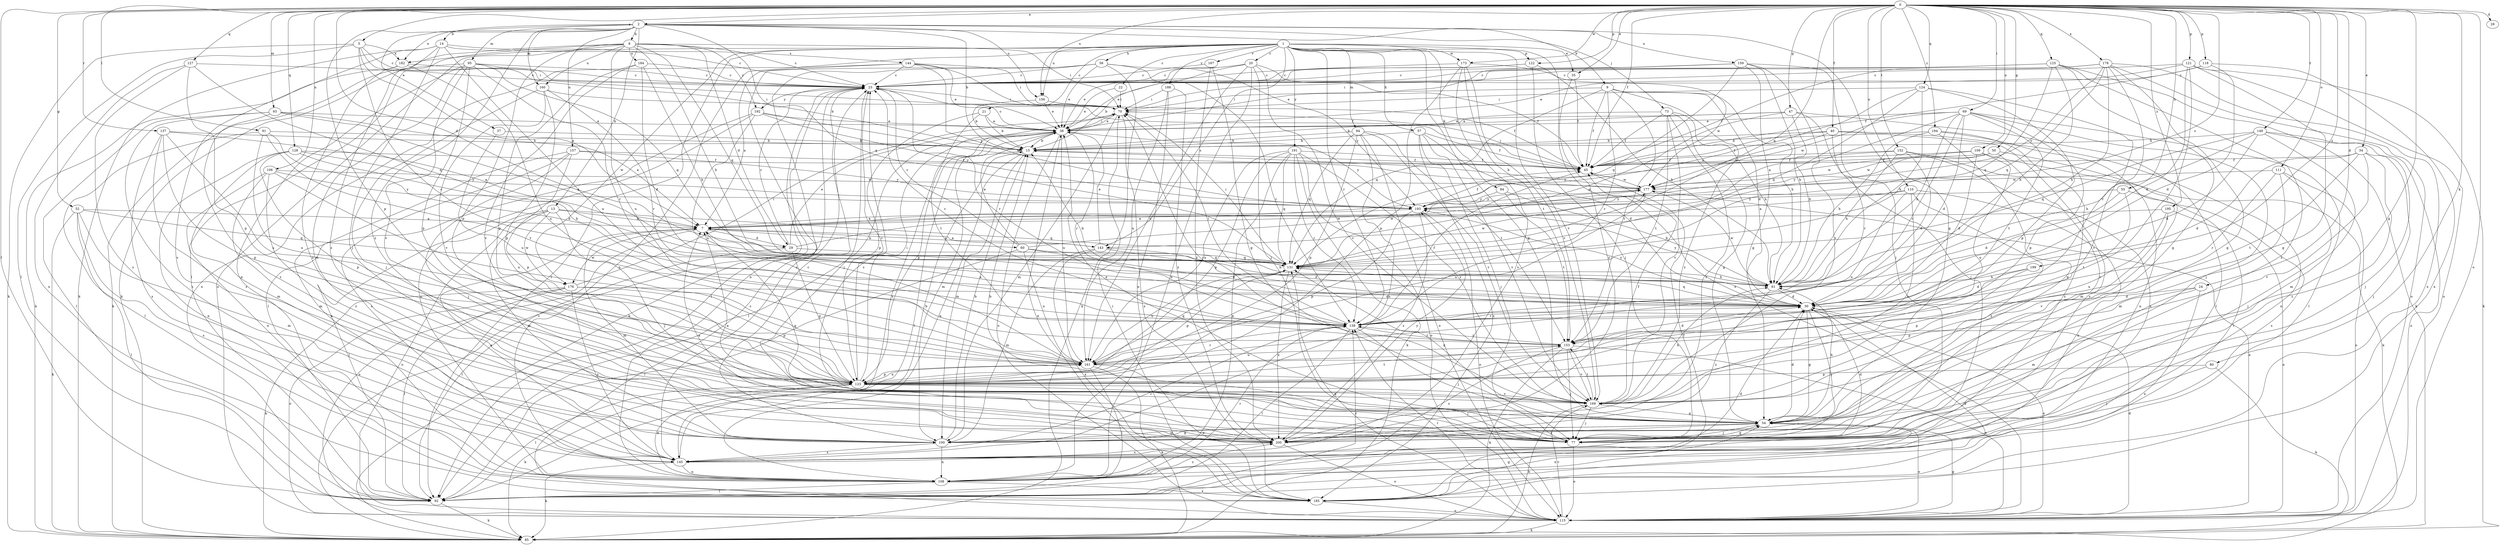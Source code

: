 strict digraph  {
0;
1;
2;
5;
7;
8;
9;
13;
14;
15;
20;
21;
22;
23;
24;
28;
29;
30;
34;
35;
37;
38;
40;
45;
47;
50;
52;
54;
55;
56;
57;
60;
61;
69;
70;
73;
77;
80;
84;
85;
91;
92;
93;
94;
95;
100;
106;
108;
109;
110;
111;
115;
118;
121;
122;
123;
124;
125;
127;
128;
131;
137;
138;
143;
144;
145;
149;
152;
153;
156;
157;
159;
160;
161;
167;
169;
173;
176;
177;
178;
182;
184;
185;
188;
191;
192;
193;
194;
195;
199;
200;
0 -> 2  [label=a];
0 -> 5  [label=a];
0 -> 24  [label=d];
0 -> 28  [label=d];
0 -> 29  [label=d];
0 -> 34  [label=e];
0 -> 35  [label=e];
0 -> 40  [label=f];
0 -> 45  [label=f];
0 -> 47  [label=g];
0 -> 50  [label=g];
0 -> 52  [label=g];
0 -> 54  [label=g];
0 -> 55  [label=h];
0 -> 69  [label=i];
0 -> 80  [label=k];
0 -> 91  [label=l];
0 -> 92  [label=l];
0 -> 93  [label=m];
0 -> 106  [label=n];
0 -> 109  [label=o];
0 -> 110  [label=o];
0 -> 111  [label=o];
0 -> 115  [label=o];
0 -> 118  [label=p];
0 -> 121  [label=p];
0 -> 122  [label=p];
0 -> 124  [label=q];
0 -> 125  [label=q];
0 -> 127  [label=q];
0 -> 128  [label=q];
0 -> 131  [label=q];
0 -> 137  [label=r];
0 -> 143  [label=s];
0 -> 149  [label=t];
0 -> 152  [label=t];
0 -> 156  [label=u];
0 -> 173  [label=w];
0 -> 178  [label=x];
0 -> 194  [label=z];
0 -> 195  [label=z];
0 -> 199  [label=z];
1 -> 20  [label=c];
1 -> 21  [label=c];
1 -> 22  [label=c];
1 -> 35  [label=e];
1 -> 54  [label=g];
1 -> 56  [label=h];
1 -> 57  [label=h];
1 -> 84  [label=k];
1 -> 92  [label=l];
1 -> 94  [label=m];
1 -> 108  [label=n];
1 -> 115  [label=o];
1 -> 122  [label=p];
1 -> 138  [label=r];
1 -> 143  [label=s];
1 -> 156  [label=u];
1 -> 167  [label=v];
1 -> 169  [label=v];
1 -> 173  [label=w];
1 -> 176  [label=w];
1 -> 182  [label=x];
1 -> 188  [label=y];
1 -> 191  [label=y];
2 -> 8  [label=b];
2 -> 9  [label=b];
2 -> 13  [label=b];
2 -> 14  [label=b];
2 -> 15  [label=b];
2 -> 37  [label=e];
2 -> 54  [label=g];
2 -> 73  [label=j];
2 -> 95  [label=m];
2 -> 123  [label=p];
2 -> 131  [label=q];
2 -> 156  [label=u];
2 -> 157  [label=u];
2 -> 159  [label=u];
2 -> 160  [label=u];
2 -> 182  [label=x];
2 -> 200  [label=z];
5 -> 7  [label=a];
5 -> 23  [label=c];
5 -> 70  [label=i];
5 -> 85  [label=k];
5 -> 92  [label=l];
5 -> 138  [label=r];
5 -> 182  [label=x];
7 -> 29  [label=d];
7 -> 54  [label=g];
7 -> 60  [label=h];
7 -> 100  [label=m];
7 -> 115  [label=o];
7 -> 143  [label=s];
7 -> 176  [label=w];
8 -> 23  [label=c];
8 -> 29  [label=d];
8 -> 61  [label=h];
8 -> 70  [label=i];
8 -> 85  [label=k];
8 -> 92  [label=l];
8 -> 115  [label=o];
8 -> 123  [label=p];
8 -> 131  [label=q];
8 -> 160  [label=u];
8 -> 161  [label=u];
8 -> 184  [label=x];
8 -> 192  [label=y];
9 -> 30  [label=d];
9 -> 45  [label=f];
9 -> 61  [label=h];
9 -> 70  [label=i];
9 -> 131  [label=q];
9 -> 138  [label=r];
9 -> 153  [label=t];
9 -> 200  [label=z];
13 -> 7  [label=a];
13 -> 77  [label=j];
13 -> 92  [label=l];
13 -> 100  [label=m];
13 -> 115  [label=o];
13 -> 131  [label=q];
13 -> 176  [label=w];
14 -> 23  [label=c];
14 -> 77  [label=j];
14 -> 85  [label=k];
14 -> 144  [label=s];
14 -> 145  [label=s];
14 -> 161  [label=u];
14 -> 200  [label=z];
15 -> 45  [label=f];
15 -> 92  [label=l];
15 -> 100  [label=m];
15 -> 108  [label=n];
20 -> 15  [label=b];
20 -> 23  [label=c];
20 -> 38  [label=e];
20 -> 45  [label=f];
20 -> 77  [label=j];
20 -> 108  [label=n];
20 -> 161  [label=u];
20 -> 169  [label=v];
21 -> 15  [label=b];
21 -> 38  [label=e];
21 -> 123  [label=p];
21 -> 153  [label=t];
22 -> 38  [label=e];
22 -> 70  [label=i];
23 -> 70  [label=i];
23 -> 77  [label=j];
23 -> 85  [label=k];
23 -> 92  [label=l];
23 -> 138  [label=r];
23 -> 192  [label=y];
24 -> 30  [label=d];
24 -> 100  [label=m];
24 -> 123  [label=p];
24 -> 185  [label=x];
29 -> 23  [label=c];
29 -> 38  [label=e];
29 -> 92  [label=l];
29 -> 123  [label=p];
29 -> 131  [label=q];
29 -> 177  [label=w];
30 -> 15  [label=b];
30 -> 54  [label=g];
30 -> 77  [label=j];
30 -> 115  [label=o];
30 -> 131  [label=q];
30 -> 138  [label=r];
30 -> 193  [label=y];
34 -> 30  [label=d];
34 -> 45  [label=f];
34 -> 77  [label=j];
34 -> 153  [label=t];
34 -> 169  [label=v];
34 -> 200  [label=z];
35 -> 45  [label=f];
35 -> 200  [label=z];
37 -> 15  [label=b];
37 -> 161  [label=u];
38 -> 15  [label=b];
38 -> 23  [label=c];
38 -> 70  [label=i];
38 -> 92  [label=l];
38 -> 100  [label=m];
38 -> 115  [label=o];
38 -> 123  [label=p];
38 -> 138  [label=r];
38 -> 145  [label=s];
38 -> 161  [label=u];
38 -> 193  [label=y];
40 -> 15  [label=b];
40 -> 45  [label=f];
40 -> 108  [label=n];
40 -> 138  [label=r];
40 -> 145  [label=s];
40 -> 177  [label=w];
45 -> 70  [label=i];
45 -> 177  [label=w];
47 -> 15  [label=b];
47 -> 38  [label=e];
47 -> 61  [label=h];
47 -> 77  [label=j];
47 -> 92  [label=l];
47 -> 131  [label=q];
50 -> 45  [label=f];
50 -> 100  [label=m];
50 -> 169  [label=v];
50 -> 177  [label=w];
50 -> 193  [label=y];
52 -> 7  [label=a];
52 -> 85  [label=k];
52 -> 92  [label=l];
52 -> 100  [label=m];
52 -> 131  [label=q];
52 -> 145  [label=s];
54 -> 7  [label=a];
54 -> 30  [label=d];
54 -> 38  [label=e];
54 -> 61  [label=h];
54 -> 77  [label=j];
54 -> 100  [label=m];
54 -> 115  [label=o];
54 -> 131  [label=q];
54 -> 185  [label=x];
54 -> 200  [label=z];
55 -> 30  [label=d];
55 -> 145  [label=s];
55 -> 153  [label=t];
55 -> 193  [label=y];
56 -> 23  [label=c];
56 -> 38  [label=e];
56 -> 85  [label=k];
56 -> 108  [label=n];
56 -> 138  [label=r];
56 -> 145  [label=s];
56 -> 193  [label=y];
57 -> 15  [label=b];
57 -> 30  [label=d];
57 -> 45  [label=f];
57 -> 77  [label=j];
57 -> 169  [label=v];
57 -> 185  [label=x];
60 -> 23  [label=c];
60 -> 30  [label=d];
60 -> 38  [label=e];
60 -> 92  [label=l];
60 -> 131  [label=q];
60 -> 161  [label=u];
60 -> 177  [label=w];
61 -> 30  [label=d];
61 -> 177  [label=w];
61 -> 193  [label=y];
61 -> 200  [label=z];
69 -> 7  [label=a];
69 -> 30  [label=d];
69 -> 38  [label=e];
69 -> 61  [label=h];
69 -> 77  [label=j];
69 -> 92  [label=l];
69 -> 123  [label=p];
69 -> 138  [label=r];
69 -> 153  [label=t];
69 -> 177  [label=w];
70 -> 38  [label=e];
70 -> 100  [label=m];
70 -> 185  [label=x];
73 -> 38  [label=e];
73 -> 45  [label=f];
73 -> 54  [label=g];
73 -> 61  [label=h];
73 -> 153  [label=t];
73 -> 169  [label=v];
73 -> 200  [label=z];
77 -> 15  [label=b];
77 -> 23  [label=c];
77 -> 30  [label=d];
77 -> 54  [label=g];
77 -> 115  [label=o];
80 -> 77  [label=j];
80 -> 85  [label=k];
80 -> 123  [label=p];
84 -> 61  [label=h];
84 -> 153  [label=t];
84 -> 193  [label=y];
85 -> 23  [label=c];
91 -> 15  [label=b];
91 -> 30  [label=d];
91 -> 92  [label=l];
91 -> 153  [label=t];
91 -> 161  [label=u];
92 -> 54  [label=g];
92 -> 85  [label=k];
92 -> 138  [label=r];
93 -> 7  [label=a];
93 -> 38  [label=e];
93 -> 92  [label=l];
93 -> 131  [label=q];
93 -> 145  [label=s];
93 -> 200  [label=z];
94 -> 15  [label=b];
94 -> 115  [label=o];
94 -> 123  [label=p];
94 -> 131  [label=q];
94 -> 145  [label=s];
94 -> 153  [label=t];
94 -> 169  [label=v];
95 -> 15  [label=b];
95 -> 23  [label=c];
95 -> 85  [label=k];
95 -> 100  [label=m];
95 -> 108  [label=n];
95 -> 123  [label=p];
95 -> 131  [label=q];
95 -> 138  [label=r];
95 -> 169  [label=v];
100 -> 15  [label=b];
100 -> 23  [label=c];
100 -> 54  [label=g];
100 -> 108  [label=n];
100 -> 145  [label=s];
106 -> 100  [label=m];
106 -> 108  [label=n];
106 -> 161  [label=u];
106 -> 177  [label=w];
106 -> 193  [label=y];
106 -> 200  [label=z];
108 -> 30  [label=d];
108 -> 92  [label=l];
108 -> 138  [label=r];
108 -> 185  [label=x];
108 -> 200  [label=z];
109 -> 30  [label=d];
109 -> 45  [label=f];
109 -> 85  [label=k];
109 -> 161  [label=u];
109 -> 177  [label=w];
110 -> 7  [label=a];
110 -> 108  [label=n];
110 -> 161  [label=u];
110 -> 169  [label=v];
110 -> 193  [label=y];
110 -> 200  [label=z];
111 -> 77  [label=j];
111 -> 100  [label=m];
111 -> 115  [label=o];
111 -> 138  [label=r];
111 -> 177  [label=w];
115 -> 23  [label=c];
115 -> 30  [label=d];
115 -> 54  [label=g];
115 -> 85  [label=k];
115 -> 131  [label=q];
115 -> 138  [label=r];
115 -> 169  [label=v];
118 -> 23  [label=c];
118 -> 30  [label=d];
118 -> 45  [label=f];
118 -> 185  [label=x];
121 -> 23  [label=c];
121 -> 30  [label=d];
121 -> 38  [label=e];
121 -> 54  [label=g];
121 -> 85  [label=k];
121 -> 115  [label=o];
121 -> 138  [label=r];
122 -> 23  [label=c];
122 -> 38  [label=e];
122 -> 61  [label=h];
122 -> 77  [label=j];
123 -> 23  [label=c];
123 -> 70  [label=i];
123 -> 77  [label=j];
123 -> 85  [label=k];
123 -> 92  [label=l];
123 -> 108  [label=n];
123 -> 153  [label=t];
123 -> 161  [label=u];
123 -> 169  [label=v];
124 -> 7  [label=a];
124 -> 61  [label=h];
124 -> 70  [label=i];
124 -> 123  [label=p];
124 -> 131  [label=q];
124 -> 169  [label=v];
125 -> 23  [label=c];
125 -> 54  [label=g];
125 -> 61  [label=h];
125 -> 70  [label=i];
125 -> 85  [label=k];
125 -> 131  [label=q];
125 -> 200  [label=z];
127 -> 23  [label=c];
127 -> 123  [label=p];
127 -> 131  [label=q];
127 -> 145  [label=s];
127 -> 185  [label=x];
128 -> 45  [label=f];
128 -> 61  [label=h];
128 -> 100  [label=m];
128 -> 108  [label=n];
128 -> 123  [label=p];
128 -> 193  [label=y];
131 -> 61  [label=h];
131 -> 70  [label=i];
131 -> 123  [label=p];
131 -> 161  [label=u];
131 -> 177  [label=w];
131 -> 200  [label=z];
137 -> 7  [label=a];
137 -> 15  [label=b];
137 -> 123  [label=p];
137 -> 145  [label=s];
137 -> 161  [label=u];
137 -> 200  [label=z];
138 -> 7  [label=a];
138 -> 23  [label=c];
138 -> 45  [label=f];
138 -> 70  [label=i];
138 -> 77  [label=j];
138 -> 92  [label=l];
138 -> 153  [label=t];
143 -> 7  [label=a];
143 -> 30  [label=d];
143 -> 38  [label=e];
143 -> 61  [label=h];
143 -> 100  [label=m];
143 -> 185  [label=x];
144 -> 7  [label=a];
144 -> 23  [label=c];
144 -> 38  [label=e];
144 -> 45  [label=f];
144 -> 70  [label=i];
144 -> 185  [label=x];
144 -> 193  [label=y];
145 -> 7  [label=a];
145 -> 15  [label=b];
145 -> 85  [label=k];
145 -> 108  [label=n];
145 -> 138  [label=r];
149 -> 15  [label=b];
149 -> 30  [label=d];
149 -> 61  [label=h];
149 -> 77  [label=j];
149 -> 100  [label=m];
149 -> 115  [label=o];
149 -> 131  [label=q];
152 -> 30  [label=d];
152 -> 45  [label=f];
152 -> 61  [label=h];
152 -> 92  [label=l];
152 -> 145  [label=s];
152 -> 193  [label=y];
153 -> 30  [label=d];
153 -> 77  [label=j];
153 -> 85  [label=k];
153 -> 115  [label=o];
153 -> 138  [label=r];
153 -> 145  [label=s];
153 -> 161  [label=u];
153 -> 169  [label=v];
156 -> 15  [label=b];
156 -> 38  [label=e];
156 -> 45  [label=f];
157 -> 45  [label=f];
157 -> 77  [label=j];
157 -> 108  [label=n];
157 -> 123  [label=p];
157 -> 145  [label=s];
157 -> 193  [label=y];
159 -> 23  [label=c];
159 -> 38  [label=e];
159 -> 54  [label=g];
159 -> 61  [label=h];
159 -> 77  [label=j];
159 -> 131  [label=q];
159 -> 169  [label=v];
160 -> 70  [label=i];
160 -> 77  [label=j];
160 -> 123  [label=p];
160 -> 138  [label=r];
160 -> 169  [label=v];
161 -> 85  [label=k];
161 -> 92  [label=l];
161 -> 123  [label=p];
161 -> 131  [label=q];
161 -> 138  [label=r];
161 -> 185  [label=x];
167 -> 23  [label=c];
167 -> 54  [label=g];
167 -> 200  [label=z];
169 -> 45  [label=f];
169 -> 54  [label=g];
169 -> 61  [label=h];
169 -> 70  [label=i];
169 -> 77  [label=j];
169 -> 85  [label=k];
169 -> 153  [label=t];
173 -> 23  [label=c];
173 -> 123  [label=p];
173 -> 145  [label=s];
173 -> 153  [label=t];
173 -> 169  [label=v];
173 -> 177  [label=w];
176 -> 30  [label=d];
176 -> 70  [label=i];
176 -> 85  [label=k];
176 -> 92  [label=l];
176 -> 115  [label=o];
176 -> 123  [label=p];
176 -> 145  [label=s];
177 -> 15  [label=b];
177 -> 115  [label=o];
177 -> 161  [label=u];
177 -> 193  [label=y];
178 -> 23  [label=c];
178 -> 45  [label=f];
178 -> 54  [label=g];
178 -> 61  [label=h];
178 -> 115  [label=o];
178 -> 131  [label=q];
178 -> 138  [label=r];
178 -> 185  [label=x];
178 -> 193  [label=y];
182 -> 23  [label=c];
182 -> 85  [label=k];
182 -> 161  [label=u];
182 -> 200  [label=z];
184 -> 23  [label=c];
184 -> 30  [label=d];
184 -> 61  [label=h];
184 -> 123  [label=p];
184 -> 169  [label=v];
185 -> 30  [label=d];
185 -> 38  [label=e];
185 -> 45  [label=f];
185 -> 70  [label=i];
185 -> 115  [label=o];
188 -> 70  [label=i];
188 -> 108  [label=n];
188 -> 161  [label=u];
188 -> 200  [label=z];
191 -> 45  [label=f];
191 -> 85  [label=k];
191 -> 108  [label=n];
191 -> 115  [label=o];
191 -> 123  [label=p];
191 -> 131  [label=q];
191 -> 138  [label=r];
191 -> 161  [label=u];
191 -> 169  [label=v];
192 -> 38  [label=e];
192 -> 92  [label=l];
192 -> 108  [label=n];
192 -> 161  [label=u];
192 -> 177  [label=w];
192 -> 193  [label=y];
193 -> 7  [label=a];
193 -> 45  [label=f];
193 -> 115  [label=o];
193 -> 123  [label=p];
193 -> 200  [label=z];
194 -> 15  [label=b];
194 -> 54  [label=g];
194 -> 61  [label=h];
194 -> 108  [label=n];
194 -> 145  [label=s];
195 -> 7  [label=a];
195 -> 115  [label=o];
195 -> 161  [label=u];
195 -> 169  [label=v];
199 -> 30  [label=d];
199 -> 61  [label=h];
199 -> 123  [label=p];
200 -> 7  [label=a];
200 -> 115  [label=o];
200 -> 145  [label=s];
200 -> 193  [label=y];
}
